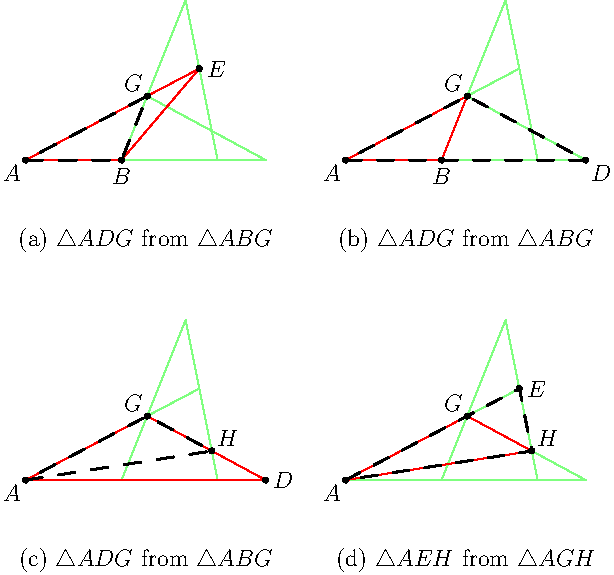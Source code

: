 picture pic1;
currentpicture = pic1;
unitsize(40);

pair A = (0,0);
pair D = (3,0);
pair F = (2,2);

pair B = A+0.4*(D-A);
pair C = A+0.8*(D-A);
pair G = B+0.4*(F-B);
pair E2 = extension(A,G,C,F);
pair H = extension(D,G,C,F);

draw(A--D,p=lightgreen);
draw(B--F,p=lightgreen);
draw(C--F,p=lightgreen);
draw(A--E2,p=lightgreen);
draw(D--G,p=lightgreen);

draw(A--B--E2--cycle,p=red);
draw(A--B--G--cycle,p=dashed+1);

dot("$A$",A,SW);
dot("$B$",B,S);
dot("$E$",E2,E);
dot("$G$",G,NW);

label("(a) $\triangle ADG$ from $\triangle ABG$",midpoint(A--D)+(0,-1));

picture pic2;
currentpicture = pic2;
unitsize(40);

draw(A--D,p=lightgreen);
draw(B--F,p=lightgreen);
draw(C--F,p=lightgreen);
draw(A--E2,p=lightgreen);
draw(D--G,p=lightgreen);

draw(A--B--G--cycle,p=red);
draw(A--D--G--cycle,p=dashed+1);

dot("$A$",A,SW);
dot("$B$",B,S);
dot("$D$",D,SE);
dot("$G$",G,NW);

label("(b) $\triangle ADG$ from $\triangle ABG$",midpoint(A--D)+(0,-1));

picture pic3;
currentpicture = pic3;
unitsize(40);

draw(A--D,p=lightgreen);
draw(B--F,p=lightgreen);
draw(C--F,p=lightgreen);
draw(A--E2,p=lightgreen);
draw(D--G,p=lightgreen);

draw(A--D--G--cycle,p=red);
draw(A--H--G--cycle,p=dashed+1);

dot("$A$",A,SW);
dot("$D$",D,E);
dot("$G$",G,NW);
dot("$H$",H,NE);

label("(c) $\triangle ADG$ from $\triangle ABG$",midpoint(A--D)+(0,-1));

picture pic4;
currentpicture = pic4;
unitsize(40);

draw(A--D,p=lightgreen);
draw(B--F,p=lightgreen);
draw(C--F,p=lightgreen);
draw(A--E2,p=lightgreen);
draw(D--G,p=lightgreen);

draw(A--H--G--cycle,p=red);
draw(A--E2--H--cycle,p=dashed+1);

dot("$A$",A,SW);
dot("$E$",E2,E);
dot("$G$",G,NW);
dot("$H$",H,NE);

label("(d) $\triangle AEH$ from $\triangle AGH$",midpoint(A--D)+(0,-1));

add(pic3.fit(),(-4,0));
add(pic2.fit(),(0,4));
add(pic1.fit(),(-4,4));

shipout(format="pdf");
